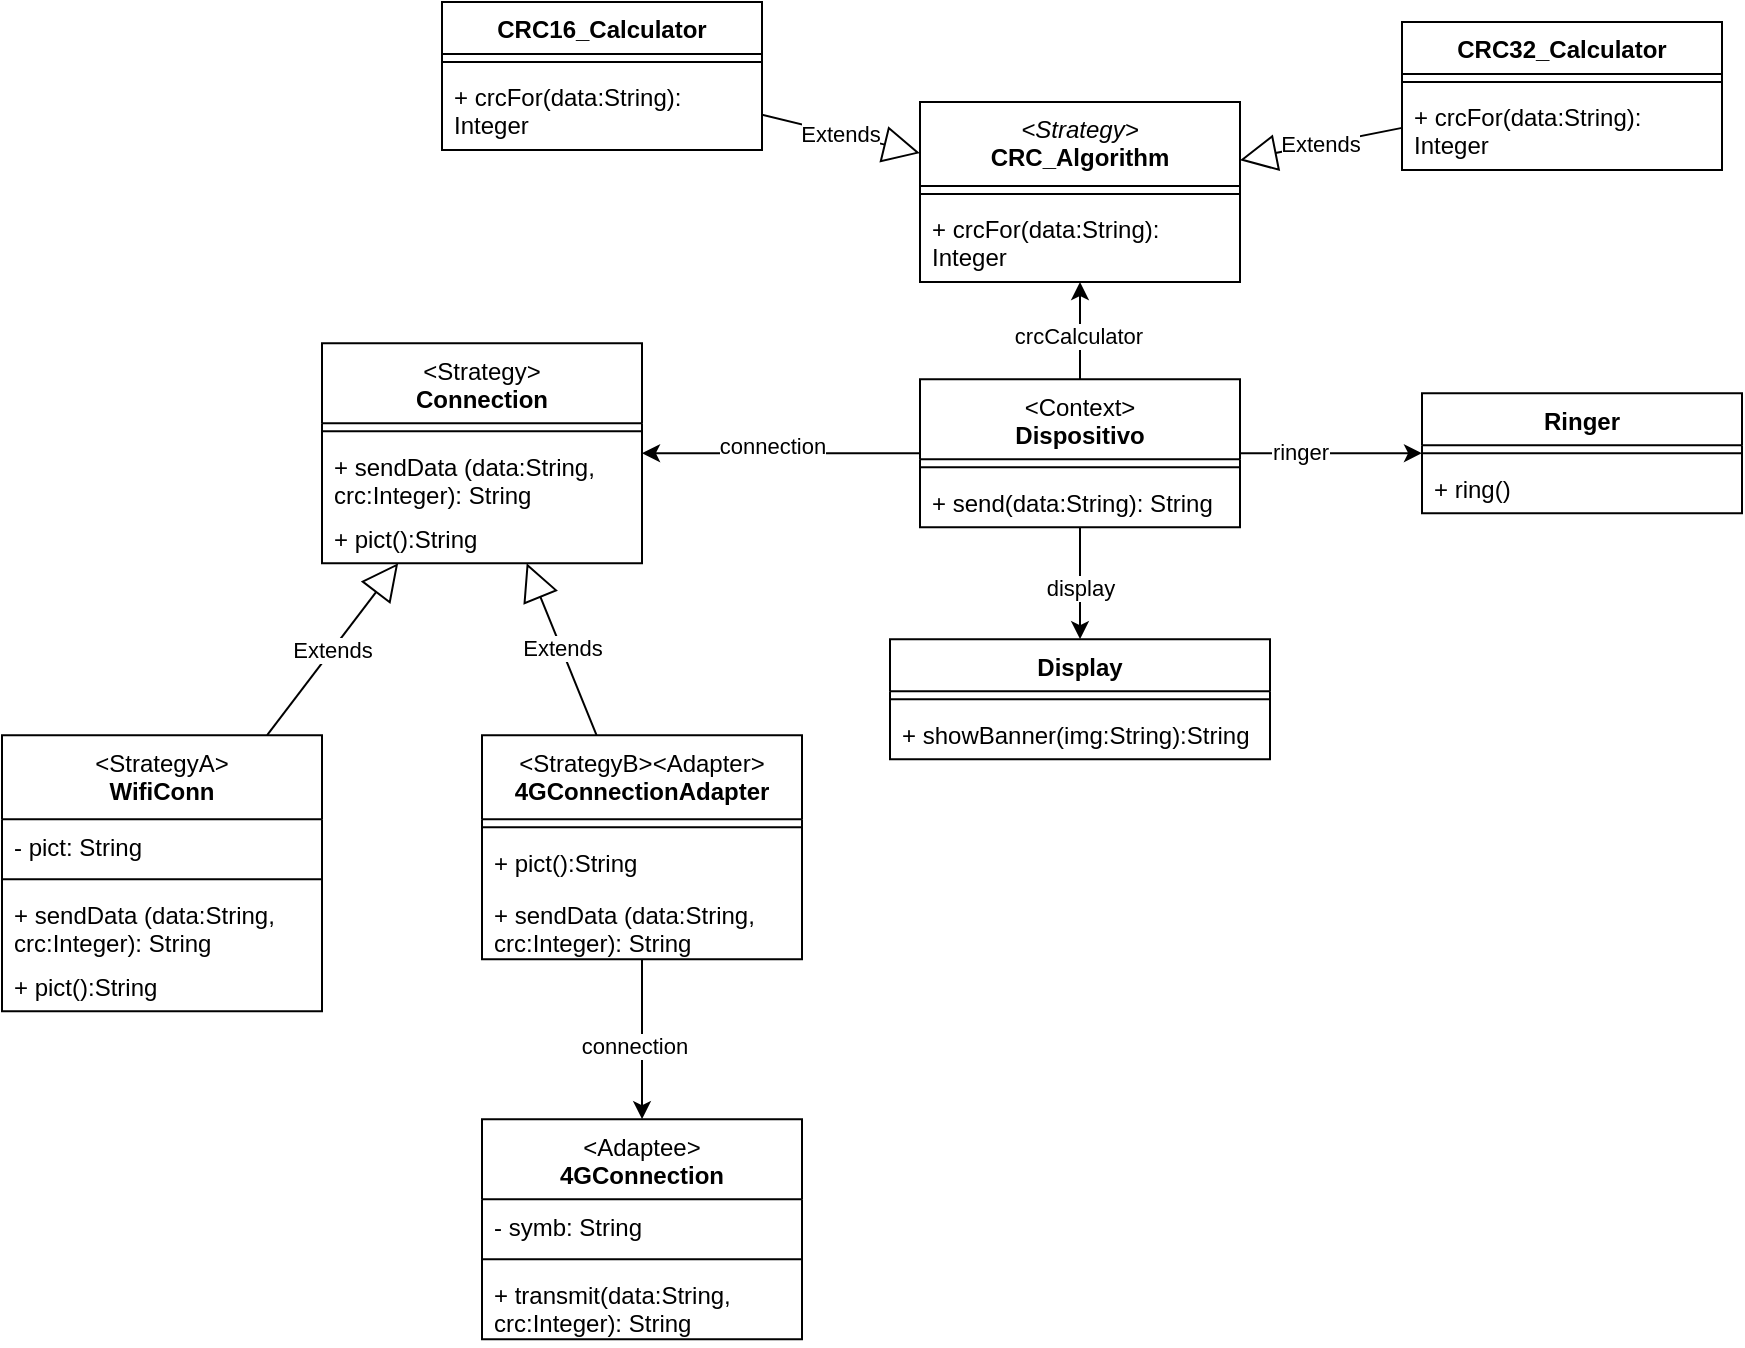 <mxfile version="26.2.13">
  <diagram name="Página-1" id="LfmOkD2_86psc7wjXgWg">
    <mxGraphModel dx="2660" dy="764" grid="1" gridSize="10" guides="1" tooltips="1" connect="1" arrows="1" fold="1" page="1" pageScale="1" pageWidth="827" pageHeight="1169" math="0" shadow="0">
      <root>
        <mxCell id="0" />
        <mxCell id="1" parent="0" />
        <mxCell id="JE6kaFAAXkQqQsIvlGsE-1" value="CRC16_Calculator" style="swimlane;fontStyle=1;align=center;verticalAlign=top;childLayout=stackLayout;horizontal=1;startSize=26;horizontalStack=0;resizeParent=1;resizeParentMax=0;resizeLast=0;collapsible=1;marginBottom=0;whiteSpace=wrap;html=1;" parent="1" vertex="1">
          <mxGeometry x="100" y="60" width="160" height="74" as="geometry" />
        </mxCell>
        <mxCell id="JE6kaFAAXkQqQsIvlGsE-3" value="" style="line;strokeWidth=1;fillColor=none;align=left;verticalAlign=middle;spacingTop=-1;spacingLeft=3;spacingRight=3;rotatable=0;labelPosition=right;points=[];portConstraint=eastwest;strokeColor=inherit;" parent="JE6kaFAAXkQqQsIvlGsE-1" vertex="1">
          <mxGeometry y="26" width="160" height="8" as="geometry" />
        </mxCell>
        <mxCell id="JE6kaFAAXkQqQsIvlGsE-4" value="+ crcFor(data:String): Integer" style="text;strokeColor=none;fillColor=none;align=left;verticalAlign=top;spacingLeft=4;spacingRight=4;overflow=hidden;rotatable=0;points=[[0,0.5],[1,0.5]];portConstraint=eastwest;whiteSpace=wrap;html=1;" parent="JE6kaFAAXkQqQsIvlGsE-1" vertex="1">
          <mxGeometry y="34" width="160" height="40" as="geometry" />
        </mxCell>
        <mxCell id="JE6kaFAAXkQqQsIvlGsE-5" value="CRC32_Calculator" style="swimlane;fontStyle=1;align=center;verticalAlign=top;childLayout=stackLayout;horizontal=1;startSize=26;horizontalStack=0;resizeParent=1;resizeParentMax=0;resizeLast=0;collapsible=1;marginBottom=0;whiteSpace=wrap;html=1;" parent="1" vertex="1">
          <mxGeometry x="580" y="70" width="160" height="74" as="geometry" />
        </mxCell>
        <mxCell id="JE6kaFAAXkQqQsIvlGsE-6" value="" style="line;strokeWidth=1;fillColor=none;align=left;verticalAlign=middle;spacingTop=-1;spacingLeft=3;spacingRight=3;rotatable=0;labelPosition=right;points=[];portConstraint=eastwest;strokeColor=inherit;" parent="JE6kaFAAXkQqQsIvlGsE-5" vertex="1">
          <mxGeometry y="26" width="160" height="8" as="geometry" />
        </mxCell>
        <mxCell id="JE6kaFAAXkQqQsIvlGsE-7" value="+ crcFor(data:String): Integer" style="text;strokeColor=none;fillColor=none;align=left;verticalAlign=top;spacingLeft=4;spacingRight=4;overflow=hidden;rotatable=0;points=[[0,0.5],[1,0.5]];portConstraint=eastwest;whiteSpace=wrap;html=1;" parent="JE6kaFAAXkQqQsIvlGsE-5" vertex="1">
          <mxGeometry y="34" width="160" height="40" as="geometry" />
        </mxCell>
        <mxCell id="JE6kaFAAXkQqQsIvlGsE-8" value="&lt;span style=&quot;font-weight: normal;&quot;&gt;&amp;lt;Context&amp;gt;&lt;/span&gt;&lt;br&gt;Dispositivo" style="swimlane;fontStyle=1;align=center;verticalAlign=top;childLayout=stackLayout;horizontal=1;startSize=40;horizontalStack=0;resizeParent=1;resizeParentMax=0;resizeLast=0;collapsible=1;marginBottom=0;whiteSpace=wrap;html=1;" parent="1" vertex="1">
          <mxGeometry x="339" y="248.57" width="160" height="74" as="geometry" />
        </mxCell>
        <mxCell id="JE6kaFAAXkQqQsIvlGsE-9" value="" style="line;strokeWidth=1;fillColor=none;align=left;verticalAlign=middle;spacingTop=-1;spacingLeft=3;spacingRight=3;rotatable=0;labelPosition=right;points=[];portConstraint=eastwest;strokeColor=inherit;" parent="JE6kaFAAXkQqQsIvlGsE-8" vertex="1">
          <mxGeometry y="40" width="160" height="8" as="geometry" />
        </mxCell>
        <mxCell id="JE6kaFAAXkQqQsIvlGsE-10" value="+ send(data:String): String" style="text;strokeColor=none;fillColor=none;align=left;verticalAlign=top;spacingLeft=4;spacingRight=4;overflow=hidden;rotatable=0;points=[[0,0.5],[1,0.5]];portConstraint=eastwest;whiteSpace=wrap;html=1;" parent="JE6kaFAAXkQqQsIvlGsE-8" vertex="1">
          <mxGeometry y="48" width="160" height="26" as="geometry" />
        </mxCell>
        <mxCell id="JE6kaFAAXkQqQsIvlGsE-11" value="Ringer" style="swimlane;fontStyle=1;align=center;verticalAlign=top;childLayout=stackLayout;horizontal=1;startSize=26;horizontalStack=0;resizeParent=1;resizeParentMax=0;resizeLast=0;collapsible=1;marginBottom=0;whiteSpace=wrap;html=1;" parent="1" vertex="1">
          <mxGeometry x="590" y="255.57" width="160" height="60" as="geometry" />
        </mxCell>
        <mxCell id="JE6kaFAAXkQqQsIvlGsE-12" value="" style="line;strokeWidth=1;fillColor=none;align=left;verticalAlign=middle;spacingTop=-1;spacingLeft=3;spacingRight=3;rotatable=0;labelPosition=right;points=[];portConstraint=eastwest;strokeColor=inherit;" parent="JE6kaFAAXkQqQsIvlGsE-11" vertex="1">
          <mxGeometry y="26" width="160" height="8" as="geometry" />
        </mxCell>
        <mxCell id="JE6kaFAAXkQqQsIvlGsE-13" value="+ ring()" style="text;strokeColor=none;fillColor=none;align=left;verticalAlign=top;spacingLeft=4;spacingRight=4;overflow=hidden;rotatable=0;points=[[0,0.5],[1,0.5]];portConstraint=eastwest;whiteSpace=wrap;html=1;" parent="JE6kaFAAXkQqQsIvlGsE-11" vertex="1">
          <mxGeometry y="34" width="160" height="26" as="geometry" />
        </mxCell>
        <mxCell id="JE6kaFAAXkQqQsIvlGsE-14" value="Display" style="swimlane;fontStyle=1;align=center;verticalAlign=top;childLayout=stackLayout;horizontal=1;startSize=26;horizontalStack=0;resizeParent=1;resizeParentMax=0;resizeLast=0;collapsible=1;marginBottom=0;whiteSpace=wrap;html=1;" parent="1" vertex="1">
          <mxGeometry x="324" y="378.57" width="190" height="60" as="geometry" />
        </mxCell>
        <mxCell id="JE6kaFAAXkQqQsIvlGsE-15" value="" style="line;strokeWidth=1;fillColor=none;align=left;verticalAlign=middle;spacingTop=-1;spacingLeft=3;spacingRight=3;rotatable=0;labelPosition=right;points=[];portConstraint=eastwest;strokeColor=inherit;" parent="JE6kaFAAXkQqQsIvlGsE-14" vertex="1">
          <mxGeometry y="26" width="190" height="8" as="geometry" />
        </mxCell>
        <mxCell id="JE6kaFAAXkQqQsIvlGsE-16" value="+ showBanner(img:String):String" style="text;strokeColor=none;fillColor=none;align=left;verticalAlign=top;spacingLeft=4;spacingRight=4;overflow=hidden;rotatable=0;points=[[0,0.5],[1,0.5]];portConstraint=eastwest;whiteSpace=wrap;html=1;" parent="JE6kaFAAXkQqQsIvlGsE-14" vertex="1">
          <mxGeometry y="34" width="190" height="26" as="geometry" />
        </mxCell>
        <mxCell id="JE6kaFAAXkQqQsIvlGsE-17" value="&lt;span style=&quot;font-weight: normal;&quot;&gt;&amp;lt;Strategy&amp;gt;&lt;/span&gt;&lt;br&gt;Connection" style="swimlane;fontStyle=1;align=center;verticalAlign=top;childLayout=stackLayout;horizontal=1;startSize=40;horizontalStack=0;resizeParent=1;resizeParentMax=0;resizeLast=0;collapsible=1;marginBottom=0;whiteSpace=wrap;html=1;" parent="1" vertex="1">
          <mxGeometry x="40" y="230.57" width="160" height="110" as="geometry" />
        </mxCell>
        <mxCell id="JE6kaFAAXkQqQsIvlGsE-18" value="" style="line;strokeWidth=1;fillColor=none;align=left;verticalAlign=middle;spacingTop=-1;spacingLeft=3;spacingRight=3;rotatable=0;labelPosition=right;points=[];portConstraint=eastwest;strokeColor=inherit;" parent="JE6kaFAAXkQqQsIvlGsE-17" vertex="1">
          <mxGeometry y="40" width="160" height="8" as="geometry" />
        </mxCell>
        <mxCell id="JE6kaFAAXkQqQsIvlGsE-19" value="+ sendData (data:String, crc:Integer): String" style="text;strokeColor=none;fillColor=none;align=left;verticalAlign=top;spacingLeft=4;spacingRight=4;overflow=hidden;rotatable=0;points=[[0,0.5],[1,0.5]];portConstraint=eastwest;whiteSpace=wrap;html=1;" parent="JE6kaFAAXkQqQsIvlGsE-17" vertex="1">
          <mxGeometry y="48" width="160" height="36" as="geometry" />
        </mxCell>
        <mxCell id="JE6kaFAAXkQqQsIvlGsE-20" value="+ pict():String" style="text;strokeColor=none;fillColor=none;align=left;verticalAlign=top;spacingLeft=4;spacingRight=4;overflow=hidden;rotatable=0;points=[[0,0.5],[1,0.5]];portConstraint=eastwest;whiteSpace=wrap;html=1;" parent="JE6kaFAAXkQqQsIvlGsE-17" vertex="1">
          <mxGeometry y="84" width="160" height="26" as="geometry" />
        </mxCell>
        <mxCell id="JE6kaFAAXkQqQsIvlGsE-21" value="&lt;span style=&quot;font-weight: normal;&quot;&gt;&amp;lt;StrategyA&amp;gt;&lt;/span&gt;&lt;br&gt;WifiConn" style="swimlane;fontStyle=1;align=center;verticalAlign=top;childLayout=stackLayout;horizontal=1;startSize=42;horizontalStack=0;resizeParent=1;resizeParentMax=0;resizeLast=0;collapsible=1;marginBottom=0;whiteSpace=wrap;html=1;" parent="1" vertex="1">
          <mxGeometry x="-120" y="426.57" width="160" height="138" as="geometry" />
        </mxCell>
        <mxCell id="JE6kaFAAXkQqQsIvlGsE-25" value="- pict: String" style="text;strokeColor=none;fillColor=none;align=left;verticalAlign=top;spacingLeft=4;spacingRight=4;overflow=hidden;rotatable=0;points=[[0,0.5],[1,0.5]];portConstraint=eastwest;whiteSpace=wrap;html=1;" parent="JE6kaFAAXkQqQsIvlGsE-21" vertex="1">
          <mxGeometry y="42" width="160" height="26" as="geometry" />
        </mxCell>
        <mxCell id="JE6kaFAAXkQqQsIvlGsE-22" value="" style="line;strokeWidth=1;fillColor=none;align=left;verticalAlign=middle;spacingTop=-1;spacingLeft=3;spacingRight=3;rotatable=0;labelPosition=right;points=[];portConstraint=eastwest;strokeColor=inherit;" parent="JE6kaFAAXkQqQsIvlGsE-21" vertex="1">
          <mxGeometry y="68" width="160" height="8" as="geometry" />
        </mxCell>
        <mxCell id="JE6kaFAAXkQqQsIvlGsE-23" value="+ sendData (data:String, crc:Integer): String" style="text;strokeColor=none;fillColor=none;align=left;verticalAlign=top;spacingLeft=4;spacingRight=4;overflow=hidden;rotatable=0;points=[[0,0.5],[1,0.5]];portConstraint=eastwest;whiteSpace=wrap;html=1;" parent="JE6kaFAAXkQqQsIvlGsE-21" vertex="1">
          <mxGeometry y="76" width="160" height="36" as="geometry" />
        </mxCell>
        <mxCell id="JE6kaFAAXkQqQsIvlGsE-24" value="+ pict():String" style="text;strokeColor=none;fillColor=none;align=left;verticalAlign=top;spacingLeft=4;spacingRight=4;overflow=hidden;rotatable=0;points=[[0,0.5],[1,0.5]];portConstraint=eastwest;whiteSpace=wrap;html=1;" parent="JE6kaFAAXkQqQsIvlGsE-21" vertex="1">
          <mxGeometry y="112" width="160" height="26" as="geometry" />
        </mxCell>
        <mxCell id="JE6kaFAAXkQqQsIvlGsE-26" value="&lt;span style=&quot;font-weight: normal;&quot;&gt;&amp;lt;Adaptee&amp;gt;&lt;/span&gt;&lt;br&gt;4GConnection" style="swimlane;fontStyle=1;align=center;verticalAlign=top;childLayout=stackLayout;horizontal=1;startSize=40;horizontalStack=0;resizeParent=1;resizeParentMax=0;resizeLast=0;collapsible=1;marginBottom=0;whiteSpace=wrap;html=1;" parent="1" vertex="1">
          <mxGeometry x="120" y="618.57" width="160" height="110" as="geometry" />
        </mxCell>
        <mxCell id="JE6kaFAAXkQqQsIvlGsE-27" value="- symb: String" style="text;strokeColor=none;fillColor=none;align=left;verticalAlign=top;spacingLeft=4;spacingRight=4;overflow=hidden;rotatable=0;points=[[0,0.5],[1,0.5]];portConstraint=eastwest;whiteSpace=wrap;html=1;" parent="JE6kaFAAXkQqQsIvlGsE-26" vertex="1">
          <mxGeometry y="40" width="160" height="26" as="geometry" />
        </mxCell>
        <mxCell id="JE6kaFAAXkQqQsIvlGsE-28" value="" style="line;strokeWidth=1;fillColor=none;align=left;verticalAlign=middle;spacingTop=-1;spacingLeft=3;spacingRight=3;rotatable=0;labelPosition=right;points=[];portConstraint=eastwest;strokeColor=inherit;" parent="JE6kaFAAXkQqQsIvlGsE-26" vertex="1">
          <mxGeometry y="66" width="160" height="8" as="geometry" />
        </mxCell>
        <mxCell id="JE6kaFAAXkQqQsIvlGsE-29" value="+ transmit(data:String, crc:Integer): String" style="text;strokeColor=none;fillColor=none;align=left;verticalAlign=top;spacingLeft=4;spacingRight=4;overflow=hidden;rotatable=0;points=[[0,0.5],[1,0.5]];portConstraint=eastwest;whiteSpace=wrap;html=1;" parent="JE6kaFAAXkQqQsIvlGsE-26" vertex="1">
          <mxGeometry y="74" width="160" height="36" as="geometry" />
        </mxCell>
        <mxCell id="S5mDsbCWEBggxdEjm5oJ-1" value="" style="endArrow=classic;html=1;rounded=0;" parent="1" source="JE6kaFAAXkQqQsIvlGsE-8" target="DESya9jkamPEPTqDq0Sg-1" edge="1">
          <mxGeometry width="50" height="50" relative="1" as="geometry">
            <mxPoint x="410" y="210" as="sourcePoint" />
            <mxPoint x="440" y="260" as="targetPoint" />
          </mxGeometry>
        </mxCell>
        <mxCell id="S5mDsbCWEBggxdEjm5oJ-2" value="crcCalculator" style="edgeLabel;html=1;align=center;verticalAlign=middle;resizable=0;points=[];" parent="S5mDsbCWEBggxdEjm5oJ-1" vertex="1" connectable="0">
          <mxGeometry x="-0.085" y="1" relative="1" as="geometry">
            <mxPoint as="offset" />
          </mxGeometry>
        </mxCell>
        <mxCell id="S5mDsbCWEBggxdEjm5oJ-3" value="" style="endArrow=classic;html=1;rounded=0;" parent="1" source="JE6kaFAAXkQqQsIvlGsE-8" target="JE6kaFAAXkQqQsIvlGsE-11" edge="1">
          <mxGeometry width="50" height="50" relative="1" as="geometry">
            <mxPoint x="380" y="358.57" as="sourcePoint" />
            <mxPoint x="430" y="308.57" as="targetPoint" />
          </mxGeometry>
        </mxCell>
        <mxCell id="S5mDsbCWEBggxdEjm5oJ-6" value="ringer" style="edgeLabel;html=1;align=center;verticalAlign=middle;resizable=0;points=[];" parent="S5mDsbCWEBggxdEjm5oJ-3" vertex="1" connectable="0">
          <mxGeometry x="-0.354" y="1" relative="1" as="geometry">
            <mxPoint as="offset" />
          </mxGeometry>
        </mxCell>
        <mxCell id="S5mDsbCWEBggxdEjm5oJ-4" value="" style="endArrow=classic;html=1;rounded=0;" parent="1" source="JE6kaFAAXkQqQsIvlGsE-8" target="JE6kaFAAXkQqQsIvlGsE-14" edge="1">
          <mxGeometry width="50" height="50" relative="1" as="geometry">
            <mxPoint x="380" y="358.57" as="sourcePoint" />
            <mxPoint x="430" y="308.57" as="targetPoint" />
          </mxGeometry>
        </mxCell>
        <mxCell id="S5mDsbCWEBggxdEjm5oJ-5" value="display" style="edgeLabel;html=1;align=center;verticalAlign=middle;resizable=0;points=[];" parent="S5mDsbCWEBggxdEjm5oJ-4" vertex="1" connectable="0">
          <mxGeometry x="0.073" relative="1" as="geometry">
            <mxPoint as="offset" />
          </mxGeometry>
        </mxCell>
        <mxCell id="S5mDsbCWEBggxdEjm5oJ-7" value="" style="endArrow=classic;html=1;rounded=0;" parent="1" source="JE6kaFAAXkQqQsIvlGsE-8" target="JE6kaFAAXkQqQsIvlGsE-17" edge="1">
          <mxGeometry width="50" height="50" relative="1" as="geometry">
            <mxPoint x="300" y="368.57" as="sourcePoint" />
            <mxPoint x="430" y="308.57" as="targetPoint" />
          </mxGeometry>
        </mxCell>
        <mxCell id="S5mDsbCWEBggxdEjm5oJ-8" value="connection" style="edgeLabel;html=1;align=center;verticalAlign=middle;resizable=0;points=[];" parent="S5mDsbCWEBggxdEjm5oJ-7" vertex="1" connectable="0">
          <mxGeometry x="0.073" y="-4" relative="1" as="geometry">
            <mxPoint as="offset" />
          </mxGeometry>
        </mxCell>
        <mxCell id="S5mDsbCWEBggxdEjm5oJ-9" value="Extends" style="endArrow=block;endSize=16;endFill=0;html=1;rounded=0;" parent="1" source="JE6kaFAAXkQqQsIvlGsE-21" target="JE6kaFAAXkQqQsIvlGsE-17" edge="1">
          <mxGeometry width="160" relative="1" as="geometry">
            <mxPoint x="320" y="328.57" as="sourcePoint" />
            <mxPoint x="480" y="328.57" as="targetPoint" />
          </mxGeometry>
        </mxCell>
        <mxCell id="S5mDsbCWEBggxdEjm5oJ-10" value="&lt;span style=&quot;font-weight: normal;&quot;&gt;&amp;lt;StrategyB&amp;gt;&amp;lt;Adapter&amp;gt;&lt;/span&gt;&lt;br&gt;4GConnectionAdapter" style="swimlane;fontStyle=1;align=center;verticalAlign=top;childLayout=stackLayout;horizontal=1;startSize=42;horizontalStack=0;resizeParent=1;resizeParentMax=0;resizeLast=0;collapsible=1;marginBottom=0;whiteSpace=wrap;html=1;" parent="1" vertex="1">
          <mxGeometry x="120" y="426.57" width="160" height="112" as="geometry" />
        </mxCell>
        <mxCell id="S5mDsbCWEBggxdEjm5oJ-12" value="" style="line;strokeWidth=1;fillColor=none;align=left;verticalAlign=middle;spacingTop=-1;spacingLeft=3;spacingRight=3;rotatable=0;labelPosition=right;points=[];portConstraint=eastwest;strokeColor=inherit;" parent="S5mDsbCWEBggxdEjm5oJ-10" vertex="1">
          <mxGeometry y="42" width="160" height="8" as="geometry" />
        </mxCell>
        <mxCell id="S5mDsbCWEBggxdEjm5oJ-18" value="+ pict():String" style="text;strokeColor=none;fillColor=none;align=left;verticalAlign=top;spacingLeft=4;spacingRight=4;overflow=hidden;rotatable=0;points=[[0,0.5],[1,0.5]];portConstraint=eastwest;whiteSpace=wrap;html=1;" parent="S5mDsbCWEBggxdEjm5oJ-10" vertex="1">
          <mxGeometry y="50" width="160" height="26" as="geometry" />
        </mxCell>
        <mxCell id="S5mDsbCWEBggxdEjm5oJ-17" value="+ sendData (data:String, crc:Integer): String" style="text;strokeColor=none;fillColor=none;align=left;verticalAlign=top;spacingLeft=4;spacingRight=4;overflow=hidden;rotatable=0;points=[[0,0.5],[1,0.5]];portConstraint=eastwest;whiteSpace=wrap;html=1;" parent="S5mDsbCWEBggxdEjm5oJ-10" vertex="1">
          <mxGeometry y="76" width="160" height="36" as="geometry" />
        </mxCell>
        <mxCell id="S5mDsbCWEBggxdEjm5oJ-14" value="Extends" style="endArrow=block;endSize=16;endFill=0;html=1;rounded=0;" parent="1" source="S5mDsbCWEBggxdEjm5oJ-10" target="JE6kaFAAXkQqQsIvlGsE-17" edge="1">
          <mxGeometry width="160" relative="1" as="geometry">
            <mxPoint x="320" y="428.57" as="sourcePoint" />
            <mxPoint x="480" y="428.57" as="targetPoint" />
          </mxGeometry>
        </mxCell>
        <mxCell id="S5mDsbCWEBggxdEjm5oJ-19" value="" style="endArrow=classic;html=1;rounded=0;" parent="1" source="S5mDsbCWEBggxdEjm5oJ-10" target="JE6kaFAAXkQqQsIvlGsE-26" edge="1">
          <mxGeometry width="50" height="50" relative="1" as="geometry">
            <mxPoint x="349" y="295.57" as="sourcePoint" />
            <mxPoint x="210" y="295.57" as="targetPoint" />
          </mxGeometry>
        </mxCell>
        <mxCell id="S5mDsbCWEBggxdEjm5oJ-20" value="connection" style="edgeLabel;html=1;align=center;verticalAlign=middle;resizable=0;points=[];" parent="S5mDsbCWEBggxdEjm5oJ-19" vertex="1" connectable="0">
          <mxGeometry x="0.073" y="-4" relative="1" as="geometry">
            <mxPoint as="offset" />
          </mxGeometry>
        </mxCell>
        <mxCell id="DESya9jkamPEPTqDq0Sg-1" value="&lt;i style=&quot;font-weight: normal;&quot;&gt;&amp;lt;Strategy&amp;gt;&lt;/i&gt;&lt;br&gt;CRC_Algorithm" style="swimlane;fontStyle=1;align=center;verticalAlign=top;childLayout=stackLayout;horizontal=1;startSize=42;horizontalStack=0;resizeParent=1;resizeParentMax=0;resizeLast=0;collapsible=1;marginBottom=0;whiteSpace=wrap;html=1;" vertex="1" parent="1">
          <mxGeometry x="339" y="110.0" width="160" height="90" as="geometry" />
        </mxCell>
        <mxCell id="DESya9jkamPEPTqDq0Sg-2" value="" style="line;strokeWidth=1;fillColor=none;align=left;verticalAlign=middle;spacingTop=-1;spacingLeft=3;spacingRight=3;rotatable=0;labelPosition=right;points=[];portConstraint=eastwest;strokeColor=inherit;" vertex="1" parent="DESya9jkamPEPTqDq0Sg-1">
          <mxGeometry y="42" width="160" height="8" as="geometry" />
        </mxCell>
        <mxCell id="DESya9jkamPEPTqDq0Sg-3" value="+ crcFor(data:String): Integer" style="text;strokeColor=none;fillColor=none;align=left;verticalAlign=top;spacingLeft=4;spacingRight=4;overflow=hidden;rotatable=0;points=[[0,0.5],[1,0.5]];portConstraint=eastwest;whiteSpace=wrap;html=1;" vertex="1" parent="DESya9jkamPEPTqDq0Sg-1">
          <mxGeometry y="50" width="160" height="40" as="geometry" />
        </mxCell>
        <mxCell id="DESya9jkamPEPTqDq0Sg-5" value="Extends" style="endArrow=block;endSize=16;endFill=0;html=1;rounded=0;" edge="1" parent="1" source="JE6kaFAAXkQqQsIvlGsE-1" target="DESya9jkamPEPTqDq0Sg-1">
          <mxGeometry width="160" relative="1" as="geometry">
            <mxPoint x="570" y="370" as="sourcePoint" />
            <mxPoint x="730" y="370" as="targetPoint" />
          </mxGeometry>
        </mxCell>
        <mxCell id="DESya9jkamPEPTqDq0Sg-6" value="Extends" style="endArrow=block;endSize=16;endFill=0;html=1;rounded=0;" edge="1" parent="1" source="JE6kaFAAXkQqQsIvlGsE-5" target="DESya9jkamPEPTqDq0Sg-1">
          <mxGeometry width="160" relative="1" as="geometry">
            <mxPoint x="570" y="370" as="sourcePoint" />
            <mxPoint x="730" y="370" as="targetPoint" />
          </mxGeometry>
        </mxCell>
      </root>
    </mxGraphModel>
  </diagram>
</mxfile>
